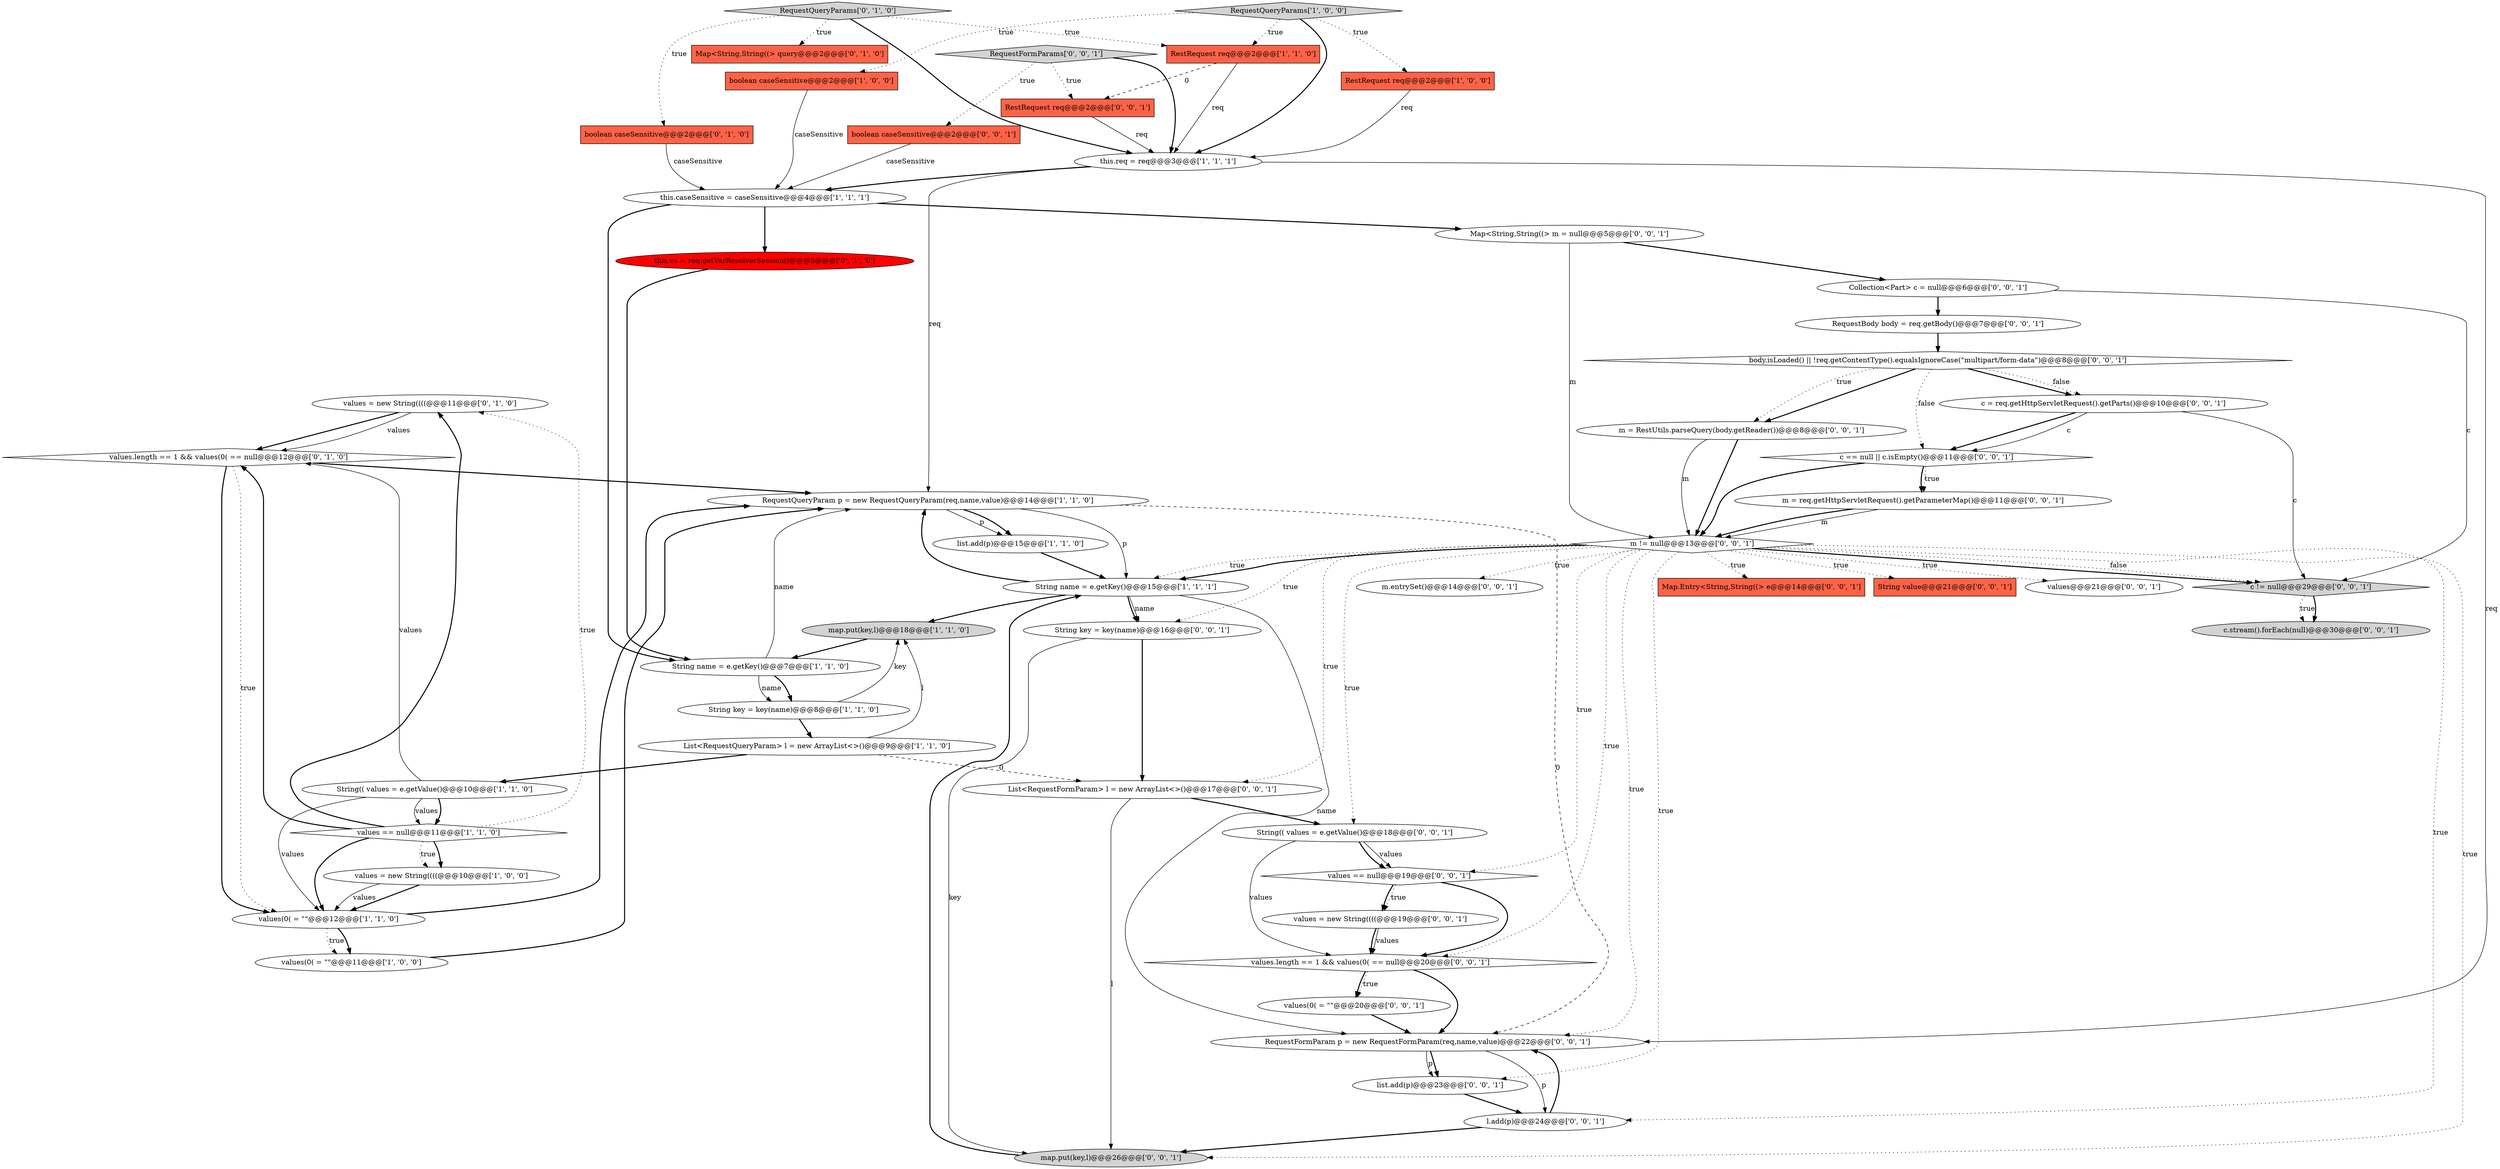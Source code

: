digraph {
20 [style = filled, label = "values = new String((((@@@11@@@['0', '1', '0']", fillcolor = white, shape = ellipse image = "AAA0AAABBB2BBB"];
35 [style = filled, label = "c != null@@@29@@@['0', '0', '1']", fillcolor = lightgray, shape = diamond image = "AAA0AAABBB3BBB"];
3 [style = filled, label = "RequestQueryParams['1', '0', '0']", fillcolor = lightgray, shape = diamond image = "AAA0AAABBB1BBB"];
2 [style = filled, label = "list.add(p)@@@15@@@['1', '1', '0']", fillcolor = white, shape = ellipse image = "AAA0AAABBB1BBB"];
43 [style = filled, label = "RequestFormParam p = new RequestFormParam(req,name,value)@@@22@@@['0', '0', '1']", fillcolor = white, shape = ellipse image = "AAA0AAABBB3BBB"];
17 [style = filled, label = "values == null@@@11@@@['1', '1', '0']", fillcolor = white, shape = diamond image = "AAA0AAABBB1BBB"];
51 [style = filled, label = "c.stream().forEach(null)@@@30@@@['0', '0', '1']", fillcolor = lightgray, shape = ellipse image = "AAA0AAABBB3BBB"];
13 [style = filled, label = "String key = key(name)@@@8@@@['1', '1', '0']", fillcolor = white, shape = ellipse image = "AAA0AAABBB1BBB"];
7 [style = filled, label = "boolean caseSensitive@@@2@@@['1', '0', '0']", fillcolor = tomato, shape = box image = "AAA0AAABBB1BBB"];
27 [style = filled, label = "l.add(p)@@@24@@@['0', '0', '1']", fillcolor = white, shape = ellipse image = "AAA0AAABBB3BBB"];
9 [style = filled, label = "map.put(key,l)@@@18@@@['1', '1', '0']", fillcolor = lightgray, shape = ellipse image = "AAA0AAABBB1BBB"];
16 [style = filled, label = "values = new String((((@@@10@@@['1', '0', '0']", fillcolor = white, shape = ellipse image = "AAA0AAABBB1BBB"];
41 [style = filled, label = "m = RestUtils.parseQuery(body.getReader())@@@8@@@['0', '0', '1']", fillcolor = white, shape = ellipse image = "AAA0AAABBB3BBB"];
18 [style = filled, label = "this.vs = req.getVarResolverSession()@@@5@@@['0', '1', '0']", fillcolor = red, shape = ellipse image = "AAA1AAABBB2BBB"];
30 [style = filled, label = "List<RequestFormParam> l = new ArrayList<>()@@@17@@@['0', '0', '1']", fillcolor = white, shape = ellipse image = "AAA0AAABBB3BBB"];
37 [style = filled, label = "String key = key(name)@@@16@@@['0', '0', '1']", fillcolor = white, shape = ellipse image = "AAA0AAABBB3BBB"];
48 [style = filled, label = "values(0( = \"\"@@@20@@@['0', '0', '1']", fillcolor = white, shape = ellipse image = "AAA0AAABBB3BBB"];
29 [style = filled, label = "m = req.getHttpServletRequest().getParameterMap()@@@11@@@['0', '0', '1']", fillcolor = white, shape = ellipse image = "AAA0AAABBB3BBB"];
44 [style = filled, label = "RequestFormParams['0', '0', '1']", fillcolor = lightgray, shape = diamond image = "AAA0AAABBB3BBB"];
46 [style = filled, label = "Map.Entry<String,String((> e@@@14@@@['0', '0', '1']", fillcolor = tomato, shape = box image = "AAA0AAABBB3BBB"];
49 [style = filled, label = "Collection<Part> c = null@@@6@@@['0', '0', '1']", fillcolor = white, shape = ellipse image = "AAA0AAABBB3BBB"];
52 [style = filled, label = "String value@@@21@@@['0', '0', '1']", fillcolor = tomato, shape = box image = "AAA0AAABBB3BBB"];
36 [style = filled, label = "Map<String,String((> m = null@@@5@@@['0', '0', '1']", fillcolor = white, shape = ellipse image = "AAA0AAABBB3BBB"];
10 [style = filled, label = "List<RequestQueryParam> l = new ArrayList<>()@@@9@@@['1', '1', '0']", fillcolor = white, shape = ellipse image = "AAA0AAABBB1BBB"];
23 [style = filled, label = "RequestQueryParams['0', '1', '0']", fillcolor = lightgray, shape = diamond image = "AAA0AAABBB2BBB"];
1 [style = filled, label = "RequestQueryParam p = new RequestQueryParam(req,name,value)@@@14@@@['1', '1', '0']", fillcolor = white, shape = ellipse image = "AAA0AAABBB1BBB"];
12 [style = filled, label = "RestRequest req@@@2@@@['1', '0', '0']", fillcolor = tomato, shape = box image = "AAA0AAABBB1BBB"];
42 [style = filled, label = "c == null || c.isEmpty()@@@11@@@['0', '0', '1']", fillcolor = white, shape = diamond image = "AAA0AAABBB3BBB"];
24 [style = filled, label = "boolean caseSensitive@@@2@@@['0', '0', '1']", fillcolor = tomato, shape = box image = "AAA0AAABBB3BBB"];
33 [style = filled, label = "values.length == 1 && values(0( == null@@@20@@@['0', '0', '1']", fillcolor = white, shape = diamond image = "AAA0AAABBB3BBB"];
28 [style = filled, label = "values = new String((((@@@19@@@['0', '0', '1']", fillcolor = white, shape = ellipse image = "AAA0AAABBB3BBB"];
11 [style = filled, label = "values(0( = \"\"@@@11@@@['1', '0', '0']", fillcolor = white, shape = ellipse image = "AAA0AAABBB1BBB"];
6 [style = filled, label = "this.caseSensitive = caseSensitive@@@4@@@['1', '1', '1']", fillcolor = white, shape = ellipse image = "AAA0AAABBB1BBB"];
25 [style = filled, label = "values == null@@@19@@@['0', '0', '1']", fillcolor = white, shape = diamond image = "AAA0AAABBB3BBB"];
31 [style = filled, label = "list.add(p)@@@23@@@['0', '0', '1']", fillcolor = white, shape = ellipse image = "AAA0AAABBB3BBB"];
26 [style = filled, label = "m != null@@@13@@@['0', '0', '1']", fillcolor = white, shape = diamond image = "AAA0AAABBB3BBB"];
19 [style = filled, label = "values.length == 1 && values(0( == null@@@12@@@['0', '1', '0']", fillcolor = white, shape = diamond image = "AAA0AAABBB2BBB"];
0 [style = filled, label = "String(( values = e.getValue()@@@10@@@['1', '1', '0']", fillcolor = white, shape = ellipse image = "AAA0AAABBB1BBB"];
14 [style = filled, label = "values(0( = \"\"@@@12@@@['1', '1', '0']", fillcolor = white, shape = ellipse image = "AAA0AAABBB1BBB"];
22 [style = filled, label = "boolean caseSensitive@@@2@@@['0', '1', '0']", fillcolor = tomato, shape = box image = "AAA0AAABBB2BBB"];
32 [style = filled, label = "RequestBody body = req.getBody()@@@7@@@['0', '0', '1']", fillcolor = white, shape = ellipse image = "AAA0AAABBB3BBB"];
4 [style = filled, label = "String name = e.getKey()@@@15@@@['1', '1', '1']", fillcolor = white, shape = ellipse image = "AAA0AAABBB1BBB"];
47 [style = filled, label = "values@@@21@@@['0', '0', '1']", fillcolor = white, shape = ellipse image = "AAA0AAABBB3BBB"];
15 [style = filled, label = "RestRequest req@@@2@@@['1', '1', '0']", fillcolor = tomato, shape = box image = "AAA0AAABBB1BBB"];
45 [style = filled, label = "RestRequest req@@@2@@@['0', '0', '1']", fillcolor = tomato, shape = box image = "AAA0AAABBB3BBB"];
34 [style = filled, label = "String(( values = e.getValue()@@@18@@@['0', '0', '1']", fillcolor = white, shape = ellipse image = "AAA0AAABBB3BBB"];
50 [style = filled, label = "c = req.getHttpServletRequest().getParts()@@@10@@@['0', '0', '1']", fillcolor = white, shape = ellipse image = "AAA0AAABBB3BBB"];
21 [style = filled, label = "Map<String,String((> query@@@2@@@['0', '1', '0']", fillcolor = tomato, shape = box image = "AAA0AAABBB2BBB"];
38 [style = filled, label = "body.isLoaded() || !req.getContentType().equalsIgnoreCase(\"multipart/form-data\")@@@8@@@['0', '0', '1']", fillcolor = white, shape = diamond image = "AAA0AAABBB3BBB"];
8 [style = filled, label = "this.req = req@@@3@@@['1', '1', '1']", fillcolor = white, shape = ellipse image = "AAA0AAABBB1BBB"];
40 [style = filled, label = "map.put(key,l)@@@26@@@['0', '0', '1']", fillcolor = lightgray, shape = ellipse image = "AAA0AAABBB3BBB"];
5 [style = filled, label = "String name = e.getKey()@@@7@@@['1', '1', '0']", fillcolor = white, shape = ellipse image = "AAA0AAABBB1BBB"];
39 [style = filled, label = "m.entrySet()@@@14@@@['0', '0', '1']", fillcolor = white, shape = ellipse image = "AAA0AAABBB3BBB"];
49->35 [style = solid, label="c"];
40->4 [style = bold, label=""];
34->33 [style = solid, label="values"];
44->8 [style = bold, label=""];
25->33 [style = bold, label=""];
23->22 [style = dotted, label="true"];
26->37 [style = dotted, label="true"];
38->41 [style = dotted, label="true"];
35->51 [style = dotted, label="true"];
33->48 [style = dotted, label="true"];
8->6 [style = bold, label=""];
25->28 [style = dotted, label="true"];
38->41 [style = bold, label=""];
44->24 [style = dotted, label="true"];
13->9 [style = solid, label="key"];
29->26 [style = solid, label="m"];
37->40 [style = solid, label="key"];
42->29 [style = bold, label=""];
0->14 [style = solid, label="values"];
15->45 [style = dashed, label="0"];
38->50 [style = bold, label=""];
1->2 [style = solid, label="p"];
19->1 [style = bold, label=""];
43->31 [style = solid, label="p"];
15->8 [style = solid, label="req"];
36->26 [style = solid, label="m"];
26->30 [style = dotted, label="true"];
17->14 [style = bold, label=""];
48->43 [style = bold, label=""];
26->52 [style = dotted, label="true"];
26->35 [style = bold, label=""];
33->48 [style = bold, label=""];
9->5 [style = bold, label=""];
16->14 [style = bold, label=""];
7->6 [style = solid, label="caseSensitive"];
14->11 [style = dotted, label="true"];
23->15 [style = dotted, label="true"];
38->42 [style = dotted, label="false"];
22->6 [style = solid, label="caseSensitive"];
26->4 [style = dotted, label="true"];
14->11 [style = bold, label=""];
17->16 [style = bold, label=""];
17->20 [style = bold, label=""];
17->20 [style = dotted, label="true"];
45->8 [style = solid, label="req"];
3->7 [style = dotted, label="true"];
25->28 [style = bold, label=""];
1->43 [style = dashed, label="0"];
0->17 [style = bold, label=""];
23->21 [style = dotted, label="true"];
12->8 [style = solid, label="req"];
30->34 [style = bold, label=""];
23->8 [style = bold, label=""];
2->4 [style = bold, label=""];
26->4 [style = bold, label=""];
29->26 [style = bold, label=""];
49->32 [style = bold, label=""];
17->16 [style = dotted, label="true"];
26->40 [style = dotted, label="true"];
26->43 [style = dotted, label="true"];
31->27 [style = bold, label=""];
5->1 [style = solid, label="name"];
36->49 [style = bold, label=""];
10->0 [style = bold, label=""];
10->9 [style = solid, label="l"];
20->19 [style = bold, label=""];
1->4 [style = solid, label="p"];
35->51 [style = bold, label=""];
44->45 [style = dotted, label="true"];
13->10 [style = bold, label=""];
4->9 [style = bold, label=""];
26->46 [style = dotted, label="true"];
26->33 [style = dotted, label="true"];
27->43 [style = bold, label=""];
6->18 [style = bold, label=""];
30->40 [style = solid, label="l"];
37->30 [style = bold, label=""];
43->27 [style = solid, label="p"];
26->27 [style = dotted, label="true"];
38->50 [style = dotted, label="false"];
50->35 [style = solid, label="c"];
6->5 [style = bold, label=""];
26->31 [style = dotted, label="true"];
10->30 [style = dashed, label="0"];
19->14 [style = bold, label=""];
50->42 [style = bold, label=""];
3->8 [style = bold, label=""];
5->13 [style = bold, label=""];
3->15 [style = dotted, label="true"];
33->43 [style = bold, label=""];
8->1 [style = solid, label="req"];
1->2 [style = bold, label=""];
4->1 [style = bold, label=""];
4->37 [style = solid, label="name"];
42->29 [style = dotted, label="true"];
43->31 [style = bold, label=""];
16->14 [style = solid, label="values"];
50->42 [style = solid, label="c"];
4->43 [style = solid, label="name"];
19->14 [style = dotted, label="true"];
42->26 [style = bold, label=""];
26->47 [style = dotted, label="true"];
34->25 [style = bold, label=""];
0->19 [style = solid, label="values"];
11->1 [style = bold, label=""];
26->25 [style = dotted, label="true"];
26->34 [style = dotted, label="true"];
26->39 [style = dotted, label="true"];
5->13 [style = solid, label="name"];
28->33 [style = solid, label="values"];
34->25 [style = solid, label="values"];
6->36 [style = bold, label=""];
17->19 [style = bold, label=""];
14->1 [style = bold, label=""];
20->19 [style = solid, label="values"];
41->26 [style = solid, label="m"];
32->38 [style = bold, label=""];
0->17 [style = solid, label="values"];
28->33 [style = bold, label=""];
4->37 [style = bold, label=""];
3->12 [style = dotted, label="true"];
18->5 [style = bold, label=""];
26->35 [style = dotted, label="false"];
8->43 [style = solid, label="req"];
27->40 [style = bold, label=""];
24->6 [style = solid, label="caseSensitive"];
41->26 [style = bold, label=""];
}
